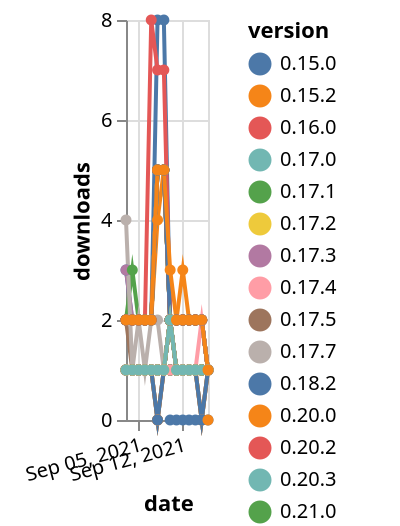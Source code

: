 {"$schema": "https://vega.github.io/schema/vega-lite/v5.json", "description": "A simple bar chart with embedded data.", "data": {"values": [{"date": "2021-09-03", "total": 166, "delta": 1, "version": "1.0.4"}, {"date": "2021-09-04", "total": 167, "delta": 1, "version": "1.0.4"}, {"date": "2021-09-05", "total": 168, "delta": 1, "version": "1.0.4"}, {"date": "2021-09-06", "total": 169, "delta": 1, "version": "1.0.4"}, {"date": "2021-09-07", "total": 170, "delta": 1, "version": "1.0.4"}, {"date": "2021-09-08", "total": 171, "delta": 1, "version": "1.0.4"}, {"date": "2021-09-09", "total": 172, "delta": 1, "version": "1.0.4"}, {"date": "2021-09-10", "total": 174, "delta": 2, "version": "1.0.4"}, {"date": "2021-09-11", "total": 175, "delta": 1, "version": "1.0.4"}, {"date": "2021-09-12", "total": 176, "delta": 1, "version": "1.0.4"}, {"date": "2021-09-13", "total": 177, "delta": 1, "version": "1.0.4"}, {"date": "2021-09-14", "total": 178, "delta": 1, "version": "1.0.4"}, {"date": "2021-09-15", "total": 179, "delta": 1, "version": "1.0.4"}, {"date": "2021-09-16", "total": 180, "delta": 1, "version": "1.0.4"}, {"date": "2021-09-03", "total": 140, "delta": 1, "version": "1.0.9"}, {"date": "2021-09-04", "total": 141, "delta": 1, "version": "1.0.9"}, {"date": "2021-09-05", "total": 142, "delta": 1, "version": "1.0.9"}, {"date": "2021-09-06", "total": 143, "delta": 1, "version": "1.0.9"}, {"date": "2021-09-07", "total": 144, "delta": 1, "version": "1.0.9"}, {"date": "2021-09-08", "total": 145, "delta": 1, "version": "1.0.9"}, {"date": "2021-09-09", "total": 146, "delta": 1, "version": "1.0.9"}, {"date": "2021-09-10", "total": 147, "delta": 1, "version": "1.0.9"}, {"date": "2021-09-11", "total": 148, "delta": 1, "version": "1.0.9"}, {"date": "2021-09-12", "total": 149, "delta": 1, "version": "1.0.9"}, {"date": "2021-09-13", "total": 150, "delta": 1, "version": "1.0.9"}, {"date": "2021-09-14", "total": 151, "delta": 1, "version": "1.0.9"}, {"date": "2021-09-15", "total": 152, "delta": 1, "version": "1.0.9"}, {"date": "2021-09-16", "total": 153, "delta": 1, "version": "1.0.9"}, {"date": "2021-09-03", "total": 2265, "delta": 2, "version": "0.20.0"}, {"date": "2021-09-04", "total": 2267, "delta": 2, "version": "0.20.0"}, {"date": "2021-09-05", "total": 2269, "delta": 2, "version": "0.20.0"}, {"date": "2021-09-06", "total": 2271, "delta": 2, "version": "0.20.0"}, {"date": "2021-09-07", "total": 2273, "delta": 2, "version": "0.20.0"}, {"date": "2021-09-08", "total": 2277, "delta": 4, "version": "0.20.0"}, {"date": "2021-09-09", "total": 2282, "delta": 5, "version": "0.20.0"}, {"date": "2021-09-10", "total": 2284, "delta": 2, "version": "0.20.0"}, {"date": "2021-09-11", "total": 2286, "delta": 2, "version": "0.20.0"}, {"date": "2021-09-12", "total": 2289, "delta": 3, "version": "0.20.0"}, {"date": "2021-09-13", "total": 2291, "delta": 2, "version": "0.20.0"}, {"date": "2021-09-14", "total": 2293, "delta": 2, "version": "0.20.0"}, {"date": "2021-09-15", "total": 2295, "delta": 2, "version": "0.20.0"}, {"date": "2021-09-16", "total": 2296, "delta": 1, "version": "0.20.0"}, {"date": "2021-09-03", "total": 193, "delta": 1, "version": "0.22.0"}, {"date": "2021-09-04", "total": 194, "delta": 1, "version": "0.22.0"}, {"date": "2021-09-05", "total": 195, "delta": 1, "version": "0.22.0"}, {"date": "2021-09-06", "total": 196, "delta": 1, "version": "0.22.0"}, {"date": "2021-09-07", "total": 197, "delta": 1, "version": "0.22.0"}, {"date": "2021-09-08", "total": 198, "delta": 1, "version": "0.22.0"}, {"date": "2021-09-09", "total": 199, "delta": 1, "version": "0.22.0"}, {"date": "2021-09-10", "total": 201, "delta": 2, "version": "0.22.0"}, {"date": "2021-09-11", "total": 202, "delta": 1, "version": "0.22.0"}, {"date": "2021-09-12", "total": 203, "delta": 1, "version": "0.22.0"}, {"date": "2021-09-13", "total": 204, "delta": 1, "version": "0.22.0"}, {"date": "2021-09-14", "total": 205, "delta": 1, "version": "0.22.0"}, {"date": "2021-09-15", "total": 206, "delta": 1, "version": "0.22.0"}, {"date": "2021-09-16", "total": 207, "delta": 1, "version": "0.22.0"}, {"date": "2021-09-03", "total": 139, "delta": 1, "version": "0.29.1"}, {"date": "2021-09-04", "total": 140, "delta": 1, "version": "0.29.1"}, {"date": "2021-09-05", "total": 141, "delta": 1, "version": "0.29.1"}, {"date": "2021-09-06", "total": 142, "delta": 1, "version": "0.29.1"}, {"date": "2021-09-07", "total": 143, "delta": 1, "version": "0.29.1"}, {"date": "2021-09-08", "total": 143, "delta": 0, "version": "0.29.1"}, {"date": "2021-09-09", "total": 144, "delta": 1, "version": "0.29.1"}, {"date": "2021-09-10", "total": 146, "delta": 2, "version": "0.29.1"}, {"date": "2021-09-11", "total": 147, "delta": 1, "version": "0.29.1"}, {"date": "2021-09-12", "total": 148, "delta": 1, "version": "0.29.1"}, {"date": "2021-09-13", "total": 149, "delta": 1, "version": "0.29.1"}, {"date": "2021-09-14", "total": 150, "delta": 1, "version": "0.29.1"}, {"date": "2021-09-15", "total": 150, "delta": 0, "version": "0.29.1"}, {"date": "2021-09-16", "total": 151, "delta": 1, "version": "0.29.1"}, {"date": "2021-09-03", "total": 2191, "delta": 2, "version": "0.20.3"}, {"date": "2021-09-04", "total": 2193, "delta": 2, "version": "0.20.3"}, {"date": "2021-09-05", "total": 2195, "delta": 2, "version": "0.20.3"}, {"date": "2021-09-06", "total": 2197, "delta": 2, "version": "0.20.3"}, {"date": "2021-09-07", "total": 2199, "delta": 2, "version": "0.20.3"}, {"date": "2021-09-08", "total": 2204, "delta": 5, "version": "0.20.3"}, {"date": "2021-09-09", "total": 2209, "delta": 5, "version": "0.20.3"}, {"date": "2021-09-10", "total": 2211, "delta": 2, "version": "0.20.3"}, {"date": "2021-09-11", "total": 2213, "delta": 2, "version": "0.20.3"}, {"date": "2021-09-12", "total": 2215, "delta": 2, "version": "0.20.3"}, {"date": "2021-09-13", "total": 2217, "delta": 2, "version": "0.20.3"}, {"date": "2021-09-14", "total": 2219, "delta": 2, "version": "0.20.3"}, {"date": "2021-09-15", "total": 2221, "delta": 2, "version": "0.20.3"}, {"date": "2021-09-16", "total": 2222, "delta": 1, "version": "0.20.3"}, {"date": "2021-09-03", "total": 138, "delta": 1, "version": "1.1.0"}, {"date": "2021-09-04", "total": 139, "delta": 1, "version": "1.1.0"}, {"date": "2021-09-05", "total": 140, "delta": 1, "version": "1.1.0"}, {"date": "2021-09-06", "total": 141, "delta": 1, "version": "1.1.0"}, {"date": "2021-09-07", "total": 142, "delta": 1, "version": "1.1.0"}, {"date": "2021-09-08", "total": 143, "delta": 1, "version": "1.1.0"}, {"date": "2021-09-09", "total": 144, "delta": 1, "version": "1.1.0"}, {"date": "2021-09-10", "total": 145, "delta": 1, "version": "1.1.0"}, {"date": "2021-09-11", "total": 146, "delta": 1, "version": "1.1.0"}, {"date": "2021-09-12", "total": 147, "delta": 1, "version": "1.1.0"}, {"date": "2021-09-13", "total": 148, "delta": 1, "version": "1.1.0"}, {"date": "2021-09-14", "total": 149, "delta": 1, "version": "1.1.0"}, {"date": "2021-09-15", "total": 150, "delta": 1, "version": "1.1.0"}, {"date": "2021-09-16", "total": 151, "delta": 1, "version": "1.1.0"}, {"date": "2021-09-03", "total": 187, "delta": 1, "version": "2.3.0"}, {"date": "2021-09-04", "total": 188, "delta": 1, "version": "2.3.0"}, {"date": "2021-09-05", "total": 189, "delta": 1, "version": "2.3.0"}, {"date": "2021-09-06", "total": 190, "delta": 1, "version": "2.3.0"}, {"date": "2021-09-07", "total": 191, "delta": 1, "version": "2.3.0"}, {"date": "2021-09-08", "total": 192, "delta": 1, "version": "2.3.0"}, {"date": "2021-09-09", "total": 193, "delta": 1, "version": "2.3.0"}, {"date": "2021-09-10", "total": 195, "delta": 2, "version": "2.3.0"}, {"date": "2021-09-11", "total": 196, "delta": 1, "version": "2.3.0"}, {"date": "2021-09-12", "total": 197, "delta": 1, "version": "2.3.0"}, {"date": "2021-09-13", "total": 198, "delta": 1, "version": "2.3.0"}, {"date": "2021-09-14", "total": 199, "delta": 1, "version": "2.3.0"}, {"date": "2021-09-15", "total": 200, "delta": 1, "version": "2.3.0"}, {"date": "2021-09-16", "total": 201, "delta": 1, "version": "2.3.0"}, {"date": "2021-09-03", "total": 166, "delta": 1, "version": "0.23.3"}, {"date": "2021-09-04", "total": 167, "delta": 1, "version": "0.23.3"}, {"date": "2021-09-05", "total": 168, "delta": 1, "version": "0.23.3"}, {"date": "2021-09-06", "total": 169, "delta": 1, "version": "0.23.3"}, {"date": "2021-09-07", "total": 170, "delta": 1, "version": "0.23.3"}, {"date": "2021-09-08", "total": 171, "delta": 1, "version": "0.23.3"}, {"date": "2021-09-09", "total": 172, "delta": 1, "version": "0.23.3"}, {"date": "2021-09-10", "total": 174, "delta": 2, "version": "0.23.3"}, {"date": "2021-09-11", "total": 175, "delta": 1, "version": "0.23.3"}, {"date": "2021-09-12", "total": 176, "delta": 1, "version": "0.23.3"}, {"date": "2021-09-13", "total": 177, "delta": 1, "version": "0.23.3"}, {"date": "2021-09-14", "total": 178, "delta": 1, "version": "0.23.3"}, {"date": "2021-09-15", "total": 179, "delta": 1, "version": "0.23.3"}, {"date": "2021-09-16", "total": 180, "delta": 1, "version": "0.23.3"}, {"date": "2021-09-03", "total": 105, "delta": 2, "version": "2.4.0"}, {"date": "2021-09-04", "total": 106, "delta": 1, "version": "2.4.0"}, {"date": "2021-09-05", "total": 107, "delta": 1, "version": "2.4.0"}, {"date": "2021-09-06", "total": 108, "delta": 1, "version": "2.4.0"}, {"date": "2021-09-07", "total": 109, "delta": 1, "version": "2.4.0"}, {"date": "2021-09-08", "total": 110, "delta": 1, "version": "2.4.0"}, {"date": "2021-09-09", "total": 111, "delta": 1, "version": "2.4.0"}, {"date": "2021-09-10", "total": 112, "delta": 1, "version": "2.4.0"}, {"date": "2021-09-11", "total": 113, "delta": 1, "version": "2.4.0"}, {"date": "2021-09-12", "total": 114, "delta": 1, "version": "2.4.0"}, {"date": "2021-09-13", "total": 115, "delta": 1, "version": "2.4.0"}, {"date": "2021-09-14", "total": 116, "delta": 1, "version": "2.4.0"}, {"date": "2021-09-15", "total": 117, "delta": 1, "version": "2.4.0"}, {"date": "2021-09-16", "total": 118, "delta": 1, "version": "2.4.0"}, {"date": "2021-09-03", "total": 157, "delta": 1, "version": "0.28.1"}, {"date": "2021-09-04", "total": 158, "delta": 1, "version": "0.28.1"}, {"date": "2021-09-05", "total": 159, "delta": 1, "version": "0.28.1"}, {"date": "2021-09-06", "total": 160, "delta": 1, "version": "0.28.1"}, {"date": "2021-09-07", "total": 161, "delta": 1, "version": "0.28.1"}, {"date": "2021-09-08", "total": 162, "delta": 1, "version": "0.28.1"}, {"date": "2021-09-09", "total": 163, "delta": 1, "version": "0.28.1"}, {"date": "2021-09-10", "total": 164, "delta": 1, "version": "0.28.1"}, {"date": "2021-09-11", "total": 165, "delta": 1, "version": "0.28.1"}, {"date": "2021-09-12", "total": 166, "delta": 1, "version": "0.28.1"}, {"date": "2021-09-13", "total": 167, "delta": 1, "version": "0.28.1"}, {"date": "2021-09-14", "total": 168, "delta": 1, "version": "0.28.1"}, {"date": "2021-09-15", "total": 169, "delta": 1, "version": "0.28.1"}, {"date": "2021-09-16", "total": 170, "delta": 1, "version": "0.28.1"}, {"date": "2021-09-03", "total": 150, "delta": 1, "version": "0.29.0"}, {"date": "2021-09-04", "total": 151, "delta": 1, "version": "0.29.0"}, {"date": "2021-09-05", "total": 152, "delta": 1, "version": "0.29.0"}, {"date": "2021-09-06", "total": 153, "delta": 1, "version": "0.29.0"}, {"date": "2021-09-07", "total": 154, "delta": 1, "version": "0.29.0"}, {"date": "2021-09-08", "total": 154, "delta": 0, "version": "0.29.0"}, {"date": "2021-09-09", "total": 155, "delta": 1, "version": "0.29.0"}, {"date": "2021-09-10", "total": 156, "delta": 1, "version": "0.29.0"}, {"date": "2021-09-11", "total": 157, "delta": 1, "version": "0.29.0"}, {"date": "2021-09-12", "total": 158, "delta": 1, "version": "0.29.0"}, {"date": "2021-09-13", "total": 159, "delta": 1, "version": "0.29.0"}, {"date": "2021-09-14", "total": 160, "delta": 1, "version": "0.29.0"}, {"date": "2021-09-15", "total": 160, "delta": 0, "version": "0.29.0"}, {"date": "2021-09-16", "total": 161, "delta": 1, "version": "0.29.0"}, {"date": "2021-09-03", "total": 2829, "delta": 2, "version": "0.17.7"}, {"date": "2021-09-04", "total": 2831, "delta": 2, "version": "0.17.7"}, {"date": "2021-09-05", "total": 2833, "delta": 2, "version": "0.17.7"}, {"date": "2021-09-06", "total": 2835, "delta": 2, "version": "0.17.7"}, {"date": "2021-09-07", "total": 2837, "delta": 2, "version": "0.17.7"}, {"date": "2021-09-08", "total": 2842, "delta": 5, "version": "0.17.7"}, {"date": "2021-09-09", "total": 2847, "delta": 5, "version": "0.17.7"}, {"date": "2021-09-10", "total": 2849, "delta": 2, "version": "0.17.7"}, {"date": "2021-09-11", "total": 2851, "delta": 2, "version": "0.17.7"}, {"date": "2021-09-12", "total": 2853, "delta": 2, "version": "0.17.7"}, {"date": "2021-09-13", "total": 2855, "delta": 2, "version": "0.17.7"}, {"date": "2021-09-14", "total": 2857, "delta": 2, "version": "0.17.7"}, {"date": "2021-09-15", "total": 2859, "delta": 2, "version": "0.17.7"}, {"date": "2021-09-16", "total": 2860, "delta": 1, "version": "0.17.7"}, {"date": "2021-09-03", "total": 174, "delta": 1, "version": "0.24.5"}, {"date": "2021-09-04", "total": 175, "delta": 1, "version": "0.24.5"}, {"date": "2021-09-05", "total": 176, "delta": 1, "version": "0.24.5"}, {"date": "2021-09-06", "total": 177, "delta": 1, "version": "0.24.5"}, {"date": "2021-09-07", "total": 178, "delta": 1, "version": "0.24.5"}, {"date": "2021-09-08", "total": 179, "delta": 1, "version": "0.24.5"}, {"date": "2021-09-09", "total": 180, "delta": 1, "version": "0.24.5"}, {"date": "2021-09-10", "total": 182, "delta": 2, "version": "0.24.5"}, {"date": "2021-09-11", "total": 183, "delta": 1, "version": "0.24.5"}, {"date": "2021-09-12", "total": 184, "delta": 1, "version": "0.24.5"}, {"date": "2021-09-13", "total": 185, "delta": 1, "version": "0.24.5"}, {"date": "2021-09-14", "total": 186, "delta": 1, "version": "0.24.5"}, {"date": "2021-09-15", "total": 187, "delta": 1, "version": "0.24.5"}, {"date": "2021-09-16", "total": 188, "delta": 1, "version": "0.24.5"}, {"date": "2021-09-03", "total": 145, "delta": 1, "version": "0.29.3"}, {"date": "2021-09-04", "total": 146, "delta": 1, "version": "0.29.3"}, {"date": "2021-09-05", "total": 147, "delta": 1, "version": "0.29.3"}, {"date": "2021-09-06", "total": 148, "delta": 1, "version": "0.29.3"}, {"date": "2021-09-07", "total": 149, "delta": 1, "version": "0.29.3"}, {"date": "2021-09-08", "total": 149, "delta": 0, "version": "0.29.3"}, {"date": "2021-09-09", "total": 150, "delta": 1, "version": "0.29.3"}, {"date": "2021-09-10", "total": 151, "delta": 1, "version": "0.29.3"}, {"date": "2021-09-11", "total": 152, "delta": 1, "version": "0.29.3"}, {"date": "2021-09-12", "total": 153, "delta": 1, "version": "0.29.3"}, {"date": "2021-09-13", "total": 154, "delta": 1, "version": "0.29.3"}, {"date": "2021-09-14", "total": 155, "delta": 1, "version": "0.29.3"}, {"date": "2021-09-15", "total": 155, "delta": 0, "version": "0.29.3"}, {"date": "2021-09-16", "total": 156, "delta": 1, "version": "0.29.3"}, {"date": "2021-09-03", "total": 3153, "delta": 3, "version": "0.18.2"}, {"date": "2021-09-04", "total": 3155, "delta": 2, "version": "0.18.2"}, {"date": "2021-09-05", "total": 3157, "delta": 2, "version": "0.18.2"}, {"date": "2021-09-06", "total": 3159, "delta": 2, "version": "0.18.2"}, {"date": "2021-09-07", "total": 3161, "delta": 2, "version": "0.18.2"}, {"date": "2021-09-08", "total": 3169, "delta": 8, "version": "0.18.2"}, {"date": "2021-09-09", "total": 3177, "delta": 8, "version": "0.18.2"}, {"date": "2021-09-10", "total": 3179, "delta": 2, "version": "0.18.2"}, {"date": "2021-09-11", "total": 3181, "delta": 2, "version": "0.18.2"}, {"date": "2021-09-12", "total": 3183, "delta": 2, "version": "0.18.2"}, {"date": "2021-09-13", "total": 3185, "delta": 2, "version": "0.18.2"}, {"date": "2021-09-14", "total": 3187, "delta": 2, "version": "0.18.2"}, {"date": "2021-09-15", "total": 3189, "delta": 2, "version": "0.18.2"}, {"date": "2021-09-16", "total": 3190, "delta": 1, "version": "0.18.2"}, {"date": "2021-09-03", "total": 191, "delta": 1, "version": "0.23.0"}, {"date": "2021-09-04", "total": 192, "delta": 1, "version": "0.23.0"}, {"date": "2021-09-05", "total": 193, "delta": 1, "version": "0.23.0"}, {"date": "2021-09-06", "total": 194, "delta": 1, "version": "0.23.0"}, {"date": "2021-09-07", "total": 195, "delta": 1, "version": "0.23.0"}, {"date": "2021-09-08", "total": 196, "delta": 1, "version": "0.23.0"}, {"date": "2021-09-09", "total": 197, "delta": 1, "version": "0.23.0"}, {"date": "2021-09-10", "total": 199, "delta": 2, "version": "0.23.0"}, {"date": "2021-09-11", "total": 200, "delta": 1, "version": "0.23.0"}, {"date": "2021-09-12", "total": 201, "delta": 1, "version": "0.23.0"}, {"date": "2021-09-13", "total": 202, "delta": 1, "version": "0.23.0"}, {"date": "2021-09-14", "total": 203, "delta": 1, "version": "0.23.0"}, {"date": "2021-09-15", "total": 204, "delta": 1, "version": "0.23.0"}, {"date": "2021-09-16", "total": 205, "delta": 1, "version": "0.23.0"}, {"date": "2021-09-03", "total": 2211, "delta": 2, "version": "0.20.2"}, {"date": "2021-09-04", "total": 2213, "delta": 2, "version": "0.20.2"}, {"date": "2021-09-05", "total": 2215, "delta": 2, "version": "0.20.2"}, {"date": "2021-09-06", "total": 2217, "delta": 2, "version": "0.20.2"}, {"date": "2021-09-07", "total": 2219, "delta": 2, "version": "0.20.2"}, {"date": "2021-09-08", "total": 2224, "delta": 5, "version": "0.20.2"}, {"date": "2021-09-09", "total": 2229, "delta": 5, "version": "0.20.2"}, {"date": "2021-09-10", "total": 2231, "delta": 2, "version": "0.20.2"}, {"date": "2021-09-11", "total": 2233, "delta": 2, "version": "0.20.2"}, {"date": "2021-09-12", "total": 2235, "delta": 2, "version": "0.20.2"}, {"date": "2021-09-13", "total": 2237, "delta": 2, "version": "0.20.2"}, {"date": "2021-09-14", "total": 2239, "delta": 2, "version": "0.20.2"}, {"date": "2021-09-15", "total": 2241, "delta": 2, "version": "0.20.2"}, {"date": "2021-09-16", "total": 2242, "delta": 1, "version": "0.20.2"}, {"date": "2021-09-03", "total": 187, "delta": 1, "version": "0.23.2"}, {"date": "2021-09-04", "total": 188, "delta": 1, "version": "0.23.2"}, {"date": "2021-09-05", "total": 189, "delta": 1, "version": "0.23.2"}, {"date": "2021-09-06", "total": 190, "delta": 1, "version": "0.23.2"}, {"date": "2021-09-07", "total": 191, "delta": 1, "version": "0.23.2"}, {"date": "2021-09-08", "total": 192, "delta": 1, "version": "0.23.2"}, {"date": "2021-09-09", "total": 193, "delta": 1, "version": "0.23.2"}, {"date": "2021-09-10", "total": 195, "delta": 2, "version": "0.23.2"}, {"date": "2021-09-11", "total": 196, "delta": 1, "version": "0.23.2"}, {"date": "2021-09-12", "total": 197, "delta": 1, "version": "0.23.2"}, {"date": "2021-09-13", "total": 198, "delta": 1, "version": "0.23.2"}, {"date": "2021-09-14", "total": 199, "delta": 1, "version": "0.23.2"}, {"date": "2021-09-15", "total": 200, "delta": 1, "version": "0.23.2"}, {"date": "2021-09-16", "total": 201, "delta": 1, "version": "0.23.2"}, {"date": "2021-09-03", "total": 169, "delta": 1, "version": "0.25.1"}, {"date": "2021-09-04", "total": 170, "delta": 1, "version": "0.25.1"}, {"date": "2021-09-05", "total": 171, "delta": 1, "version": "0.25.1"}, {"date": "2021-09-06", "total": 172, "delta": 1, "version": "0.25.1"}, {"date": "2021-09-07", "total": 173, "delta": 1, "version": "0.25.1"}, {"date": "2021-09-08", "total": 174, "delta": 1, "version": "0.25.1"}, {"date": "2021-09-09", "total": 175, "delta": 1, "version": "0.25.1"}, {"date": "2021-09-10", "total": 177, "delta": 2, "version": "0.25.1"}, {"date": "2021-09-11", "total": 178, "delta": 1, "version": "0.25.1"}, {"date": "2021-09-12", "total": 179, "delta": 1, "version": "0.25.1"}, {"date": "2021-09-13", "total": 180, "delta": 1, "version": "0.25.1"}, {"date": "2021-09-14", "total": 181, "delta": 1, "version": "0.25.1"}, {"date": "2021-09-15", "total": 182, "delta": 1, "version": "0.25.1"}, {"date": "2021-09-16", "total": 183, "delta": 1, "version": "0.25.1"}, {"date": "2021-09-03", "total": 2520, "delta": 2, "version": "0.17.0"}, {"date": "2021-09-04", "total": 2522, "delta": 2, "version": "0.17.0"}, {"date": "2021-09-05", "total": 2524, "delta": 2, "version": "0.17.0"}, {"date": "2021-09-06", "total": 2526, "delta": 2, "version": "0.17.0"}, {"date": "2021-09-07", "total": 2528, "delta": 2, "version": "0.17.0"}, {"date": "2021-09-08", "total": 2533, "delta": 5, "version": "0.17.0"}, {"date": "2021-09-09", "total": 2538, "delta": 5, "version": "0.17.0"}, {"date": "2021-09-10", "total": 2540, "delta": 2, "version": "0.17.0"}, {"date": "2021-09-11", "total": 2542, "delta": 2, "version": "0.17.0"}, {"date": "2021-09-12", "total": 2544, "delta": 2, "version": "0.17.0"}, {"date": "2021-09-13", "total": 2546, "delta": 2, "version": "0.17.0"}, {"date": "2021-09-14", "total": 2548, "delta": 2, "version": "0.17.0"}, {"date": "2021-09-15", "total": 2550, "delta": 2, "version": "0.17.0"}, {"date": "2021-09-16", "total": 2551, "delta": 1, "version": "0.17.0"}, {"date": "2021-09-03", "total": 2517, "delta": 2, "version": "0.17.2"}, {"date": "2021-09-04", "total": 2519, "delta": 2, "version": "0.17.2"}, {"date": "2021-09-05", "total": 2521, "delta": 2, "version": "0.17.2"}, {"date": "2021-09-06", "total": 2523, "delta": 2, "version": "0.17.2"}, {"date": "2021-09-07", "total": 2525, "delta": 2, "version": "0.17.2"}, {"date": "2021-09-08", "total": 2530, "delta": 5, "version": "0.17.2"}, {"date": "2021-09-09", "total": 2535, "delta": 5, "version": "0.17.2"}, {"date": "2021-09-10", "total": 2537, "delta": 2, "version": "0.17.2"}, {"date": "2021-09-11", "total": 2539, "delta": 2, "version": "0.17.2"}, {"date": "2021-09-12", "total": 2541, "delta": 2, "version": "0.17.2"}, {"date": "2021-09-13", "total": 2543, "delta": 2, "version": "0.17.2"}, {"date": "2021-09-14", "total": 2545, "delta": 2, "version": "0.17.2"}, {"date": "2021-09-15", "total": 2547, "delta": 2, "version": "0.17.2"}, {"date": "2021-09-16", "total": 2548, "delta": 1, "version": "0.17.2"}, {"date": "2021-09-03", "total": 2402, "delta": 2, "version": "0.17.4"}, {"date": "2021-09-04", "total": 2404, "delta": 2, "version": "0.17.4"}, {"date": "2021-09-05", "total": 2406, "delta": 2, "version": "0.17.4"}, {"date": "2021-09-06", "total": 2408, "delta": 2, "version": "0.17.4"}, {"date": "2021-09-07", "total": 2410, "delta": 2, "version": "0.17.4"}, {"date": "2021-09-08", "total": 2415, "delta": 5, "version": "0.17.4"}, {"date": "2021-09-09", "total": 2420, "delta": 5, "version": "0.17.4"}, {"date": "2021-09-10", "total": 2422, "delta": 2, "version": "0.17.4"}, {"date": "2021-09-11", "total": 2424, "delta": 2, "version": "0.17.4"}, {"date": "2021-09-12", "total": 2426, "delta": 2, "version": "0.17.4"}, {"date": "2021-09-13", "total": 2428, "delta": 2, "version": "0.17.4"}, {"date": "2021-09-14", "total": 2430, "delta": 2, "version": "0.17.4"}, {"date": "2021-09-15", "total": 2432, "delta": 2, "version": "0.17.4"}, {"date": "2021-09-16", "total": 2433, "delta": 1, "version": "0.17.4"}, {"date": "2021-09-03", "total": 369, "delta": 1, "version": "1.0.1"}, {"date": "2021-09-04", "total": 370, "delta": 1, "version": "1.0.1"}, {"date": "2021-09-05", "total": 371, "delta": 1, "version": "1.0.1"}, {"date": "2021-09-06", "total": 372, "delta": 1, "version": "1.0.1"}, {"date": "2021-09-07", "total": 373, "delta": 1, "version": "1.0.1"}, {"date": "2021-09-08", "total": 374, "delta": 1, "version": "1.0.1"}, {"date": "2021-09-09", "total": 375, "delta": 1, "version": "1.0.1"}, {"date": "2021-09-10", "total": 377, "delta": 2, "version": "1.0.1"}, {"date": "2021-09-11", "total": 378, "delta": 1, "version": "1.0.1"}, {"date": "2021-09-12", "total": 379, "delta": 1, "version": "1.0.1"}, {"date": "2021-09-13", "total": 380, "delta": 1, "version": "1.0.1"}, {"date": "2021-09-14", "total": 381, "delta": 1, "version": "1.0.1"}, {"date": "2021-09-15", "total": 382, "delta": 1, "version": "1.0.1"}, {"date": "2021-09-16", "total": 383, "delta": 1, "version": "1.0.1"}, {"date": "2021-09-03", "total": 154, "delta": 1, "version": "1.0.7"}, {"date": "2021-09-04", "total": 155, "delta": 1, "version": "1.0.7"}, {"date": "2021-09-05", "total": 156, "delta": 1, "version": "1.0.7"}, {"date": "2021-09-06", "total": 157, "delta": 1, "version": "1.0.7"}, {"date": "2021-09-07", "total": 158, "delta": 1, "version": "1.0.7"}, {"date": "2021-09-08", "total": 159, "delta": 1, "version": "1.0.7"}, {"date": "2021-09-09", "total": 160, "delta": 1, "version": "1.0.7"}, {"date": "2021-09-10", "total": 161, "delta": 1, "version": "1.0.7"}, {"date": "2021-09-11", "total": 162, "delta": 1, "version": "1.0.7"}, {"date": "2021-09-12", "total": 163, "delta": 1, "version": "1.0.7"}, {"date": "2021-09-13", "total": 164, "delta": 1, "version": "1.0.7"}, {"date": "2021-09-14", "total": 165, "delta": 1, "version": "1.0.7"}, {"date": "2021-09-15", "total": 166, "delta": 1, "version": "1.0.7"}, {"date": "2021-09-16", "total": 167, "delta": 1, "version": "1.0.7"}, {"date": "2021-09-03", "total": 2429, "delta": 2, "version": "0.17.5"}, {"date": "2021-09-04", "total": 2431, "delta": 2, "version": "0.17.5"}, {"date": "2021-09-05", "total": 2433, "delta": 2, "version": "0.17.5"}, {"date": "2021-09-06", "total": 2435, "delta": 2, "version": "0.17.5"}, {"date": "2021-09-07", "total": 2437, "delta": 2, "version": "0.17.5"}, {"date": "2021-09-08", "total": 2442, "delta": 5, "version": "0.17.5"}, {"date": "2021-09-09", "total": 2447, "delta": 5, "version": "0.17.5"}, {"date": "2021-09-10", "total": 2449, "delta": 2, "version": "0.17.5"}, {"date": "2021-09-11", "total": 2451, "delta": 2, "version": "0.17.5"}, {"date": "2021-09-12", "total": 2453, "delta": 2, "version": "0.17.5"}, {"date": "2021-09-13", "total": 2455, "delta": 2, "version": "0.17.5"}, {"date": "2021-09-14", "total": 2457, "delta": 2, "version": "0.17.5"}, {"date": "2021-09-15", "total": 2459, "delta": 2, "version": "0.17.5"}, {"date": "2021-09-16", "total": 2460, "delta": 1, "version": "0.17.5"}, {"date": "2021-09-03", "total": 2399, "delta": 3, "version": "0.17.3"}, {"date": "2021-09-04", "total": 2401, "delta": 2, "version": "0.17.3"}, {"date": "2021-09-05", "total": 2403, "delta": 2, "version": "0.17.3"}, {"date": "2021-09-06", "total": 2405, "delta": 2, "version": "0.17.3"}, {"date": "2021-09-07", "total": 2407, "delta": 2, "version": "0.17.3"}, {"date": "2021-09-08", "total": 2412, "delta": 5, "version": "0.17.3"}, {"date": "2021-09-09", "total": 2417, "delta": 5, "version": "0.17.3"}, {"date": "2021-09-10", "total": 2419, "delta": 2, "version": "0.17.3"}, {"date": "2021-09-11", "total": 2421, "delta": 2, "version": "0.17.3"}, {"date": "2021-09-12", "total": 2423, "delta": 2, "version": "0.17.3"}, {"date": "2021-09-13", "total": 2425, "delta": 2, "version": "0.17.3"}, {"date": "2021-09-14", "total": 2427, "delta": 2, "version": "0.17.3"}, {"date": "2021-09-15", "total": 2429, "delta": 2, "version": "0.17.3"}, {"date": "2021-09-16", "total": 2430, "delta": 1, "version": "0.17.3"}, {"date": "2021-09-10", "total": 12, "delta": 0, "version": "2.5.1"}, {"date": "2021-09-11", "total": 15, "delta": 0, "version": "2.5.1"}, {"date": "2021-09-12", "total": 20, "delta": 0, "version": "2.5.1"}, {"date": "2021-09-13", "total": 22, "delta": 0, "version": "2.5.1"}, {"date": "2021-09-14", "total": 24, "delta": 0, "version": "2.5.1"}, {"date": "2021-09-15", "total": 26, "delta": 0, "version": "2.5.1"}, {"date": "2021-09-16", "total": 28, "delta": 0, "version": "2.5.1"}, {"date": "2021-09-03", "total": 2446, "delta": 2, "version": "0.17.1"}, {"date": "2021-09-04", "total": 2448, "delta": 2, "version": "0.17.1"}, {"date": "2021-09-05", "total": 2450, "delta": 2, "version": "0.17.1"}, {"date": "2021-09-06", "total": 2452, "delta": 2, "version": "0.17.1"}, {"date": "2021-09-07", "total": 2454, "delta": 2, "version": "0.17.1"}, {"date": "2021-09-08", "total": 2459, "delta": 5, "version": "0.17.1"}, {"date": "2021-09-09", "total": 2464, "delta": 5, "version": "0.17.1"}, {"date": "2021-09-10", "total": 2466, "delta": 2, "version": "0.17.1"}, {"date": "2021-09-11", "total": 2468, "delta": 2, "version": "0.17.1"}, {"date": "2021-09-12", "total": 2470, "delta": 2, "version": "0.17.1"}, {"date": "2021-09-13", "total": 2472, "delta": 2, "version": "0.17.1"}, {"date": "2021-09-14", "total": 2474, "delta": 2, "version": "0.17.1"}, {"date": "2021-09-15", "total": 2476, "delta": 2, "version": "0.17.1"}, {"date": "2021-09-16", "total": 2477, "delta": 1, "version": "0.17.1"}, {"date": "2021-09-03", "total": 143, "delta": 1, "version": "1.0.0"}, {"date": "2021-09-04", "total": 144, "delta": 1, "version": "1.0.0"}, {"date": "2021-09-05", "total": 145, "delta": 1, "version": "1.0.0"}, {"date": "2021-09-06", "total": 146, "delta": 1, "version": "1.0.0"}, {"date": "2021-09-07", "total": 147, "delta": 1, "version": "1.0.0"}, {"date": "2021-09-08", "total": 148, "delta": 1, "version": "1.0.0"}, {"date": "2021-09-09", "total": 149, "delta": 1, "version": "1.0.0"}, {"date": "2021-09-10", "total": 151, "delta": 2, "version": "1.0.0"}, {"date": "2021-09-11", "total": 152, "delta": 1, "version": "1.0.0"}, {"date": "2021-09-12", "total": 153, "delta": 1, "version": "1.0.0"}, {"date": "2021-09-13", "total": 154, "delta": 1, "version": "1.0.0"}, {"date": "2021-09-14", "total": 155, "delta": 1, "version": "1.0.0"}, {"date": "2021-09-15", "total": 156, "delta": 1, "version": "1.0.0"}, {"date": "2021-09-16", "total": 157, "delta": 1, "version": "1.0.0"}, {"date": "2021-09-03", "total": 144, "delta": 1, "version": "0.29.2"}, {"date": "2021-09-04", "total": 145, "delta": 1, "version": "0.29.2"}, {"date": "2021-09-05", "total": 146, "delta": 1, "version": "0.29.2"}, {"date": "2021-09-06", "total": 147, "delta": 1, "version": "0.29.2"}, {"date": "2021-09-07", "total": 148, "delta": 1, "version": "0.29.2"}, {"date": "2021-09-08", "total": 148, "delta": 0, "version": "0.29.2"}, {"date": "2021-09-09", "total": 149, "delta": 1, "version": "0.29.2"}, {"date": "2021-09-10", "total": 150, "delta": 1, "version": "0.29.2"}, {"date": "2021-09-11", "total": 151, "delta": 1, "version": "0.29.2"}, {"date": "2021-09-12", "total": 152, "delta": 1, "version": "0.29.2"}, {"date": "2021-09-13", "total": 153, "delta": 1, "version": "0.29.2"}, {"date": "2021-09-14", "total": 154, "delta": 1, "version": "0.29.2"}, {"date": "2021-09-15", "total": 154, "delta": 0, "version": "0.29.2"}, {"date": "2021-09-16", "total": 155, "delta": 1, "version": "0.29.2"}, {"date": "2021-09-16", "total": 17, "delta": 0, "version": "2.6.0"}, {"date": "2021-09-03", "total": 148, "delta": 1, "version": "1.0.6"}, {"date": "2021-09-04", "total": 149, "delta": 1, "version": "1.0.6"}, {"date": "2021-09-05", "total": 150, "delta": 1, "version": "1.0.6"}, {"date": "2021-09-06", "total": 151, "delta": 1, "version": "1.0.6"}, {"date": "2021-09-07", "total": 152, "delta": 1, "version": "1.0.6"}, {"date": "2021-09-08", "total": 153, "delta": 1, "version": "1.0.6"}, {"date": "2021-09-09", "total": 154, "delta": 1, "version": "1.0.6"}, {"date": "2021-09-10", "total": 156, "delta": 2, "version": "1.0.6"}, {"date": "2021-09-11", "total": 157, "delta": 1, "version": "1.0.6"}, {"date": "2021-09-12", "total": 158, "delta": 1, "version": "1.0.6"}, {"date": "2021-09-13", "total": 159, "delta": 1, "version": "1.0.6"}, {"date": "2021-09-14", "total": 160, "delta": 1, "version": "1.0.6"}, {"date": "2021-09-15", "total": 161, "delta": 1, "version": "1.0.6"}, {"date": "2021-09-16", "total": 162, "delta": 1, "version": "1.0.6"}, {"date": "2021-09-03", "total": 2849, "delta": 2, "version": "0.21.0"}, {"date": "2021-09-04", "total": 2852, "delta": 3, "version": "0.21.0"}, {"date": "2021-09-05", "total": 2854, "delta": 2, "version": "0.21.0"}, {"date": "2021-09-06", "total": 2856, "delta": 2, "version": "0.21.0"}, {"date": "2021-09-07", "total": 2858, "delta": 2, "version": "0.21.0"}, {"date": "2021-09-08", "total": 2863, "delta": 5, "version": "0.21.0"}, {"date": "2021-09-09", "total": 2868, "delta": 5, "version": "0.21.0"}, {"date": "2021-09-10", "total": 2870, "delta": 2, "version": "0.21.0"}, {"date": "2021-09-11", "total": 2872, "delta": 2, "version": "0.21.0"}, {"date": "2021-09-12", "total": 2874, "delta": 2, "version": "0.21.0"}, {"date": "2021-09-13", "total": 2876, "delta": 2, "version": "0.21.0"}, {"date": "2021-09-14", "total": 2878, "delta": 2, "version": "0.21.0"}, {"date": "2021-09-15", "total": 2880, "delta": 2, "version": "0.21.0"}, {"date": "2021-09-16", "total": 2881, "delta": 1, "version": "0.21.0"}, {"date": "2021-09-03", "total": 135, "delta": 1, "version": "2.0.1"}, {"date": "2021-09-04", "total": 136, "delta": 1, "version": "2.0.1"}, {"date": "2021-09-05", "total": 137, "delta": 1, "version": "2.0.1"}, {"date": "2021-09-06", "total": 138, "delta": 1, "version": "2.0.1"}, {"date": "2021-09-07", "total": 139, "delta": 1, "version": "2.0.1"}, {"date": "2021-09-08", "total": 140, "delta": 1, "version": "2.0.1"}, {"date": "2021-09-09", "total": 141, "delta": 1, "version": "2.0.1"}, {"date": "2021-09-10", "total": 143, "delta": 2, "version": "2.0.1"}, {"date": "2021-09-11", "total": 144, "delta": 1, "version": "2.0.1"}, {"date": "2021-09-12", "total": 145, "delta": 1, "version": "2.0.1"}, {"date": "2021-09-13", "total": 146, "delta": 1, "version": "2.0.1"}, {"date": "2021-09-14", "total": 147, "delta": 1, "version": "2.0.1"}, {"date": "2021-09-15", "total": 148, "delta": 1, "version": "2.0.1"}, {"date": "2021-09-16", "total": 149, "delta": 1, "version": "2.0.1"}, {"date": "2021-09-03", "total": 181, "delta": 1, "version": "0.25.0"}, {"date": "2021-09-04", "total": 182, "delta": 1, "version": "0.25.0"}, {"date": "2021-09-05", "total": 183, "delta": 1, "version": "0.25.0"}, {"date": "2021-09-06", "total": 184, "delta": 1, "version": "0.25.0"}, {"date": "2021-09-07", "total": 185, "delta": 1, "version": "0.25.0"}, {"date": "2021-09-08", "total": 186, "delta": 1, "version": "0.25.0"}, {"date": "2021-09-09", "total": 187, "delta": 1, "version": "0.25.0"}, {"date": "2021-09-10", "total": 189, "delta": 2, "version": "0.25.0"}, {"date": "2021-09-11", "total": 190, "delta": 1, "version": "0.25.0"}, {"date": "2021-09-12", "total": 191, "delta": 1, "version": "0.25.0"}, {"date": "2021-09-13", "total": 192, "delta": 1, "version": "0.25.0"}, {"date": "2021-09-14", "total": 193, "delta": 1, "version": "0.25.0"}, {"date": "2021-09-15", "total": 194, "delta": 1, "version": "0.25.0"}, {"date": "2021-09-16", "total": 195, "delta": 1, "version": "0.25.0"}, {"date": "2021-09-03", "total": 134, "delta": 1, "version": "1.0.3"}, {"date": "2021-09-04", "total": 135, "delta": 1, "version": "1.0.3"}, {"date": "2021-09-05", "total": 136, "delta": 1, "version": "1.0.3"}, {"date": "2021-09-06", "total": 137, "delta": 1, "version": "1.0.3"}, {"date": "2021-09-07", "total": 138, "delta": 1, "version": "1.0.3"}, {"date": "2021-09-08", "total": 139, "delta": 1, "version": "1.0.3"}, {"date": "2021-09-09", "total": 140, "delta": 1, "version": "1.0.3"}, {"date": "2021-09-10", "total": 142, "delta": 2, "version": "1.0.3"}, {"date": "2021-09-11", "total": 143, "delta": 1, "version": "1.0.3"}, {"date": "2021-09-12", "total": 144, "delta": 1, "version": "1.0.3"}, {"date": "2021-09-13", "total": 145, "delta": 1, "version": "1.0.3"}, {"date": "2021-09-14", "total": 146, "delta": 1, "version": "1.0.3"}, {"date": "2021-09-15", "total": 147, "delta": 1, "version": "1.0.3"}, {"date": "2021-09-16", "total": 148, "delta": 1, "version": "1.0.3"}, {"date": "2021-09-03", "total": 85, "delta": 4, "version": "2.5.0"}, {"date": "2021-09-04", "total": 86, "delta": 1, "version": "2.5.0"}, {"date": "2021-09-05", "total": 88, "delta": 2, "version": "2.5.0"}, {"date": "2021-09-06", "total": 89, "delta": 1, "version": "2.5.0"}, {"date": "2021-09-07", "total": 91, "delta": 2, "version": "2.5.0"}, {"date": "2021-09-08", "total": 93, "delta": 2, "version": "2.5.0"}, {"date": "2021-09-09", "total": 94, "delta": 1, "version": "2.5.0"}, {"date": "2021-09-10", "total": 95, "delta": 1, "version": "2.5.0"}, {"date": "2021-09-11", "total": 96, "delta": 1, "version": "2.5.0"}, {"date": "2021-09-12", "total": 97, "delta": 1, "version": "2.5.0"}, {"date": "2021-09-13", "total": 98, "delta": 1, "version": "2.5.0"}, {"date": "2021-09-14", "total": 99, "delta": 1, "version": "2.5.0"}, {"date": "2021-09-15", "total": 100, "delta": 1, "version": "2.5.0"}, {"date": "2021-09-16", "total": 101, "delta": 1, "version": "2.5.0"}, {"date": "2021-09-03", "total": 123, "delta": 1, "version": "2.2.0"}, {"date": "2021-09-04", "total": 124, "delta": 1, "version": "2.2.0"}, {"date": "2021-09-05", "total": 125, "delta": 1, "version": "2.2.0"}, {"date": "2021-09-06", "total": 126, "delta": 1, "version": "2.2.0"}, {"date": "2021-09-07", "total": 127, "delta": 1, "version": "2.2.0"}, {"date": "2021-09-08", "total": 128, "delta": 1, "version": "2.2.0"}, {"date": "2021-09-09", "total": 129, "delta": 1, "version": "2.2.0"}, {"date": "2021-09-10", "total": 130, "delta": 1, "version": "2.2.0"}, {"date": "2021-09-11", "total": 131, "delta": 1, "version": "2.2.0"}, {"date": "2021-09-12", "total": 132, "delta": 1, "version": "2.2.0"}, {"date": "2021-09-13", "total": 133, "delta": 1, "version": "2.2.0"}, {"date": "2021-09-14", "total": 134, "delta": 1, "version": "2.2.0"}, {"date": "2021-09-15", "total": 135, "delta": 1, "version": "2.2.0"}, {"date": "2021-09-16", "total": 136, "delta": 1, "version": "2.2.0"}, {"date": "2021-09-03", "total": 159, "delta": 1, "version": "1.0.5"}, {"date": "2021-09-04", "total": 160, "delta": 1, "version": "1.0.5"}, {"date": "2021-09-05", "total": 161, "delta": 1, "version": "1.0.5"}, {"date": "2021-09-06", "total": 162, "delta": 1, "version": "1.0.5"}, {"date": "2021-09-07", "total": 163, "delta": 1, "version": "1.0.5"}, {"date": "2021-09-08", "total": 164, "delta": 1, "version": "1.0.5"}, {"date": "2021-09-09", "total": 165, "delta": 1, "version": "1.0.5"}, {"date": "2021-09-10", "total": 167, "delta": 2, "version": "1.0.5"}, {"date": "2021-09-11", "total": 168, "delta": 1, "version": "1.0.5"}, {"date": "2021-09-12", "total": 169, "delta": 1, "version": "1.0.5"}, {"date": "2021-09-13", "total": 170, "delta": 1, "version": "1.0.5"}, {"date": "2021-09-14", "total": 171, "delta": 1, "version": "1.0.5"}, {"date": "2021-09-15", "total": 172, "delta": 1, "version": "1.0.5"}, {"date": "2021-09-16", "total": 173, "delta": 1, "version": "1.0.5"}, {"date": "2021-09-03", "total": 135, "delta": 1, "version": "1.0.2"}, {"date": "2021-09-04", "total": 136, "delta": 1, "version": "1.0.2"}, {"date": "2021-09-05", "total": 137, "delta": 1, "version": "1.0.2"}, {"date": "2021-09-06", "total": 138, "delta": 1, "version": "1.0.2"}, {"date": "2021-09-07", "total": 139, "delta": 1, "version": "1.0.2"}, {"date": "2021-09-08", "total": 140, "delta": 1, "version": "1.0.2"}, {"date": "2021-09-09", "total": 141, "delta": 1, "version": "1.0.2"}, {"date": "2021-09-10", "total": 142, "delta": 1, "version": "1.0.2"}, {"date": "2021-09-11", "total": 143, "delta": 1, "version": "1.0.2"}, {"date": "2021-09-12", "total": 144, "delta": 1, "version": "1.0.2"}, {"date": "2021-09-13", "total": 145, "delta": 1, "version": "1.0.2"}, {"date": "2021-09-14", "total": 146, "delta": 1, "version": "1.0.2"}, {"date": "2021-09-15", "total": 147, "delta": 1, "version": "1.0.2"}, {"date": "2021-09-16", "total": 148, "delta": 1, "version": "1.0.2"}, {"date": "2021-09-03", "total": 2528, "delta": 2, "version": "0.16.0"}, {"date": "2021-09-04", "total": 2530, "delta": 2, "version": "0.16.0"}, {"date": "2021-09-05", "total": 2532, "delta": 2, "version": "0.16.0"}, {"date": "2021-09-06", "total": 2534, "delta": 2, "version": "0.16.0"}, {"date": "2021-09-07", "total": 2536, "delta": 2, "version": "0.16.0"}, {"date": "2021-09-08", "total": 2541, "delta": 5, "version": "0.16.0"}, {"date": "2021-09-09", "total": 2546, "delta": 5, "version": "0.16.0"}, {"date": "2021-09-10", "total": 2548, "delta": 2, "version": "0.16.0"}, {"date": "2021-09-11", "total": 2550, "delta": 2, "version": "0.16.0"}, {"date": "2021-09-12", "total": 2552, "delta": 2, "version": "0.16.0"}, {"date": "2021-09-13", "total": 2554, "delta": 2, "version": "0.16.0"}, {"date": "2021-09-14", "total": 2556, "delta": 2, "version": "0.16.0"}, {"date": "2021-09-15", "total": 2558, "delta": 2, "version": "0.16.0"}, {"date": "2021-09-16", "total": 2559, "delta": 1, "version": "0.16.0"}, {"date": "2021-09-03", "total": 121, "delta": 1, "version": "2.2.1"}, {"date": "2021-09-04", "total": 122, "delta": 1, "version": "2.2.1"}, {"date": "2021-09-05", "total": 123, "delta": 1, "version": "2.2.1"}, {"date": "2021-09-06", "total": 124, "delta": 1, "version": "2.2.1"}, {"date": "2021-09-07", "total": 125, "delta": 1, "version": "2.2.1"}, {"date": "2021-09-08", "total": 126, "delta": 1, "version": "2.2.1"}, {"date": "2021-09-09", "total": 127, "delta": 1, "version": "2.2.1"}, {"date": "2021-09-10", "total": 128, "delta": 1, "version": "2.2.1"}, {"date": "2021-09-11", "total": 129, "delta": 1, "version": "2.2.1"}, {"date": "2021-09-12", "total": 130, "delta": 1, "version": "2.2.1"}, {"date": "2021-09-13", "total": 131, "delta": 1, "version": "2.2.1"}, {"date": "2021-09-14", "total": 132, "delta": 1, "version": "2.2.1"}, {"date": "2021-09-15", "total": 133, "delta": 1, "version": "2.2.1"}, {"date": "2021-09-16", "total": 134, "delta": 1, "version": "2.2.1"}, {"date": "2021-09-03", "total": 168, "delta": 1, "version": "0.24.0"}, {"date": "2021-09-04", "total": 169, "delta": 1, "version": "0.24.0"}, {"date": "2021-09-05", "total": 170, "delta": 1, "version": "0.24.0"}, {"date": "2021-09-06", "total": 171, "delta": 1, "version": "0.24.0"}, {"date": "2021-09-07", "total": 172, "delta": 1, "version": "0.24.0"}, {"date": "2021-09-08", "total": 173, "delta": 1, "version": "0.24.0"}, {"date": "2021-09-09", "total": 174, "delta": 1, "version": "0.24.0"}, {"date": "2021-09-10", "total": 176, "delta": 2, "version": "0.24.0"}, {"date": "2021-09-11", "total": 177, "delta": 1, "version": "0.24.0"}, {"date": "2021-09-12", "total": 178, "delta": 1, "version": "0.24.0"}, {"date": "2021-09-13", "total": 179, "delta": 1, "version": "0.24.0"}, {"date": "2021-09-14", "total": 180, "delta": 1, "version": "0.24.0"}, {"date": "2021-09-15", "total": 181, "delta": 1, "version": "0.24.0"}, {"date": "2021-09-16", "total": 182, "delta": 1, "version": "0.24.0"}, {"date": "2021-09-03", "total": 158, "delta": 1, "version": "0.28.0"}, {"date": "2021-09-04", "total": 159, "delta": 1, "version": "0.28.0"}, {"date": "2021-09-05", "total": 160, "delta": 1, "version": "0.28.0"}, {"date": "2021-09-06", "total": 161, "delta": 1, "version": "0.28.0"}, {"date": "2021-09-07", "total": 162, "delta": 1, "version": "0.28.0"}, {"date": "2021-09-08", "total": 163, "delta": 1, "version": "0.28.0"}, {"date": "2021-09-09", "total": 164, "delta": 1, "version": "0.28.0"}, {"date": "2021-09-10", "total": 165, "delta": 1, "version": "0.28.0"}, {"date": "2021-09-11", "total": 166, "delta": 1, "version": "0.28.0"}, {"date": "2021-09-12", "total": 167, "delta": 1, "version": "0.28.0"}, {"date": "2021-09-13", "total": 168, "delta": 1, "version": "0.28.0"}, {"date": "2021-09-14", "total": 169, "delta": 1, "version": "0.28.0"}, {"date": "2021-09-15", "total": 170, "delta": 1, "version": "0.28.0"}, {"date": "2021-09-16", "total": 171, "delta": 1, "version": "0.28.0"}, {"date": "2021-09-03", "total": 168, "delta": 1, "version": "0.26.0"}, {"date": "2021-09-04", "total": 169, "delta": 1, "version": "0.26.0"}, {"date": "2021-09-05", "total": 170, "delta": 1, "version": "0.26.0"}, {"date": "2021-09-06", "total": 171, "delta": 1, "version": "0.26.0"}, {"date": "2021-09-07", "total": 172, "delta": 1, "version": "0.26.0"}, {"date": "2021-09-08", "total": 173, "delta": 1, "version": "0.26.0"}, {"date": "2021-09-09", "total": 174, "delta": 1, "version": "0.26.0"}, {"date": "2021-09-10", "total": 175, "delta": 1, "version": "0.26.0"}, {"date": "2021-09-11", "total": 176, "delta": 1, "version": "0.26.0"}, {"date": "2021-09-12", "total": 177, "delta": 1, "version": "0.26.0"}, {"date": "2021-09-13", "total": 178, "delta": 1, "version": "0.26.0"}, {"date": "2021-09-14", "total": 179, "delta": 1, "version": "0.26.0"}, {"date": "2021-09-15", "total": 180, "delta": 1, "version": "0.26.0"}, {"date": "2021-09-16", "total": 181, "delta": 1, "version": "0.26.0"}, {"date": "2021-09-03", "total": 5400, "delta": 2, "version": "0.7.2"}, {"date": "2021-09-04", "total": 5402, "delta": 2, "version": "0.7.2"}, {"date": "2021-09-05", "total": 5404, "delta": 2, "version": "0.7.2"}, {"date": "2021-09-06", "total": 5406, "delta": 2, "version": "0.7.2"}, {"date": "2021-09-07", "total": 5414, "delta": 8, "version": "0.7.2"}, {"date": "2021-09-08", "total": 5421, "delta": 7, "version": "0.7.2"}, {"date": "2021-09-09", "total": 5428, "delta": 7, "version": "0.7.2"}, {"date": "2021-09-10", "total": 5430, "delta": 2, "version": "0.7.2"}, {"date": "2021-09-11", "total": 5432, "delta": 2, "version": "0.7.2"}, {"date": "2021-09-12", "total": 5434, "delta": 2, "version": "0.7.2"}, {"date": "2021-09-13", "total": 5436, "delta": 2, "version": "0.7.2"}, {"date": "2021-09-14", "total": 5438, "delta": 2, "version": "0.7.2"}, {"date": "2021-09-15", "total": 5440, "delta": 2, "version": "0.7.2"}, {"date": "2021-09-16", "total": 5441, "delta": 1, "version": "0.7.2"}, {"date": "2021-09-03", "total": 182, "delta": 1, "version": "0.23.1"}, {"date": "2021-09-04", "total": 183, "delta": 1, "version": "0.23.1"}, {"date": "2021-09-05", "total": 184, "delta": 1, "version": "0.23.1"}, {"date": "2021-09-06", "total": 185, "delta": 1, "version": "0.23.1"}, {"date": "2021-09-07", "total": 186, "delta": 1, "version": "0.23.1"}, {"date": "2021-09-08", "total": 187, "delta": 1, "version": "0.23.1"}, {"date": "2021-09-09", "total": 188, "delta": 1, "version": "0.23.1"}, {"date": "2021-09-10", "total": 189, "delta": 1, "version": "0.23.1"}, {"date": "2021-09-11", "total": 190, "delta": 1, "version": "0.23.1"}, {"date": "2021-09-12", "total": 191, "delta": 1, "version": "0.23.1"}, {"date": "2021-09-13", "total": 192, "delta": 1, "version": "0.23.1"}, {"date": "2021-09-14", "total": 193, "delta": 1, "version": "0.23.1"}, {"date": "2021-09-15", "total": 195, "delta": 2, "version": "0.23.1"}, {"date": "2021-09-16", "total": 196, "delta": 1, "version": "0.23.1"}, {"date": "2021-09-03", "total": 2544, "delta": 2, "version": "0.15.0"}, {"date": "2021-09-04", "total": 2546, "delta": 2, "version": "0.15.0"}, {"date": "2021-09-05", "total": 2548, "delta": 2, "version": "0.15.0"}, {"date": "2021-09-06", "total": 2550, "delta": 2, "version": "0.15.0"}, {"date": "2021-09-07", "total": 2552, "delta": 2, "version": "0.15.0"}, {"date": "2021-09-08", "total": 2557, "delta": 5, "version": "0.15.0"}, {"date": "2021-09-09", "total": 2562, "delta": 5, "version": "0.15.0"}, {"date": "2021-09-10", "total": 2564, "delta": 2, "version": "0.15.0"}, {"date": "2021-09-11", "total": 2566, "delta": 2, "version": "0.15.0"}, {"date": "2021-09-12", "total": 2568, "delta": 2, "version": "0.15.0"}, {"date": "2021-09-13", "total": 2570, "delta": 2, "version": "0.15.0"}, {"date": "2021-09-14", "total": 2572, "delta": 2, "version": "0.15.0"}, {"date": "2021-09-15", "total": 2574, "delta": 2, "version": "0.15.0"}, {"date": "2021-09-16", "total": 2575, "delta": 1, "version": "0.15.0"}, {"date": "2021-09-03", "total": 155, "delta": 1, "version": "0.27.0"}, {"date": "2021-09-04", "total": 156, "delta": 1, "version": "0.27.0"}, {"date": "2021-09-05", "total": 157, "delta": 1, "version": "0.27.0"}, {"date": "2021-09-06", "total": 158, "delta": 1, "version": "0.27.0"}, {"date": "2021-09-07", "total": 159, "delta": 1, "version": "0.27.0"}, {"date": "2021-09-08", "total": 160, "delta": 1, "version": "0.27.0"}, {"date": "2021-09-09", "total": 161, "delta": 1, "version": "0.27.0"}, {"date": "2021-09-10", "total": 163, "delta": 2, "version": "0.27.0"}, {"date": "2021-09-11", "total": 164, "delta": 1, "version": "0.27.0"}, {"date": "2021-09-12", "total": 165, "delta": 1, "version": "0.27.0"}, {"date": "2021-09-13", "total": 166, "delta": 1, "version": "0.27.0"}, {"date": "2021-09-14", "total": 167, "delta": 1, "version": "0.27.0"}, {"date": "2021-09-15", "total": 168, "delta": 1, "version": "0.27.0"}, {"date": "2021-09-16", "total": 169, "delta": 1, "version": "0.27.0"}, {"date": "2021-09-03", "total": 251, "delta": 1, "version": "1.1.1"}, {"date": "2021-09-04", "total": 252, "delta": 1, "version": "1.1.1"}, {"date": "2021-09-05", "total": 253, "delta": 1, "version": "1.1.1"}, {"date": "2021-09-06", "total": 254, "delta": 1, "version": "1.1.1"}, {"date": "2021-09-07", "total": 255, "delta": 1, "version": "1.1.1"}, {"date": "2021-09-08", "total": 256, "delta": 1, "version": "1.1.1"}, {"date": "2021-09-09", "total": 257, "delta": 1, "version": "1.1.1"}, {"date": "2021-09-10", "total": 259, "delta": 2, "version": "1.1.1"}, {"date": "2021-09-11", "total": 260, "delta": 1, "version": "1.1.1"}, {"date": "2021-09-12", "total": 261, "delta": 1, "version": "1.1.1"}, {"date": "2021-09-13", "total": 262, "delta": 1, "version": "1.1.1"}, {"date": "2021-09-14", "total": 263, "delta": 1, "version": "1.1.1"}, {"date": "2021-09-15", "total": 264, "delta": 1, "version": "1.1.1"}, {"date": "2021-09-16", "total": 265, "delta": 1, "version": "1.1.1"}, {"date": "2021-09-03", "total": 2814, "delta": 2, "version": "0.15.2"}, {"date": "2021-09-04", "total": 2816, "delta": 2, "version": "0.15.2"}, {"date": "2021-09-05", "total": 2818, "delta": 2, "version": "0.15.2"}, {"date": "2021-09-06", "total": 2820, "delta": 2, "version": "0.15.2"}, {"date": "2021-09-07", "total": 2822, "delta": 2, "version": "0.15.2"}, {"date": "2021-09-08", "total": 2827, "delta": 5, "version": "0.15.2"}, {"date": "2021-09-09", "total": 2832, "delta": 5, "version": "0.15.2"}, {"date": "2021-09-10", "total": 2835, "delta": 3, "version": "0.15.2"}, {"date": "2021-09-11", "total": 2837, "delta": 2, "version": "0.15.2"}, {"date": "2021-09-12", "total": 2839, "delta": 2, "version": "0.15.2"}, {"date": "2021-09-13", "total": 2841, "delta": 2, "version": "0.15.2"}, {"date": "2021-09-14", "total": 2843, "delta": 2, "version": "0.15.2"}, {"date": "2021-09-15", "total": 2845, "delta": 2, "version": "0.15.2"}, {"date": "2021-09-16", "total": 2846, "delta": 1, "version": "0.15.2"}]}, "width": "container", "mark": {"type": "line", "point": {"filled": true}}, "encoding": {"x": {"field": "date", "type": "temporal", "timeUnit": "yearmonthdate", "title": "date", "axis": {"labelAngle": -15}}, "y": {"field": "delta", "type": "quantitative", "title": "downloads"}, "color": {"field": "version", "type": "nominal"}, "tooltip": {"field": "delta"}}}